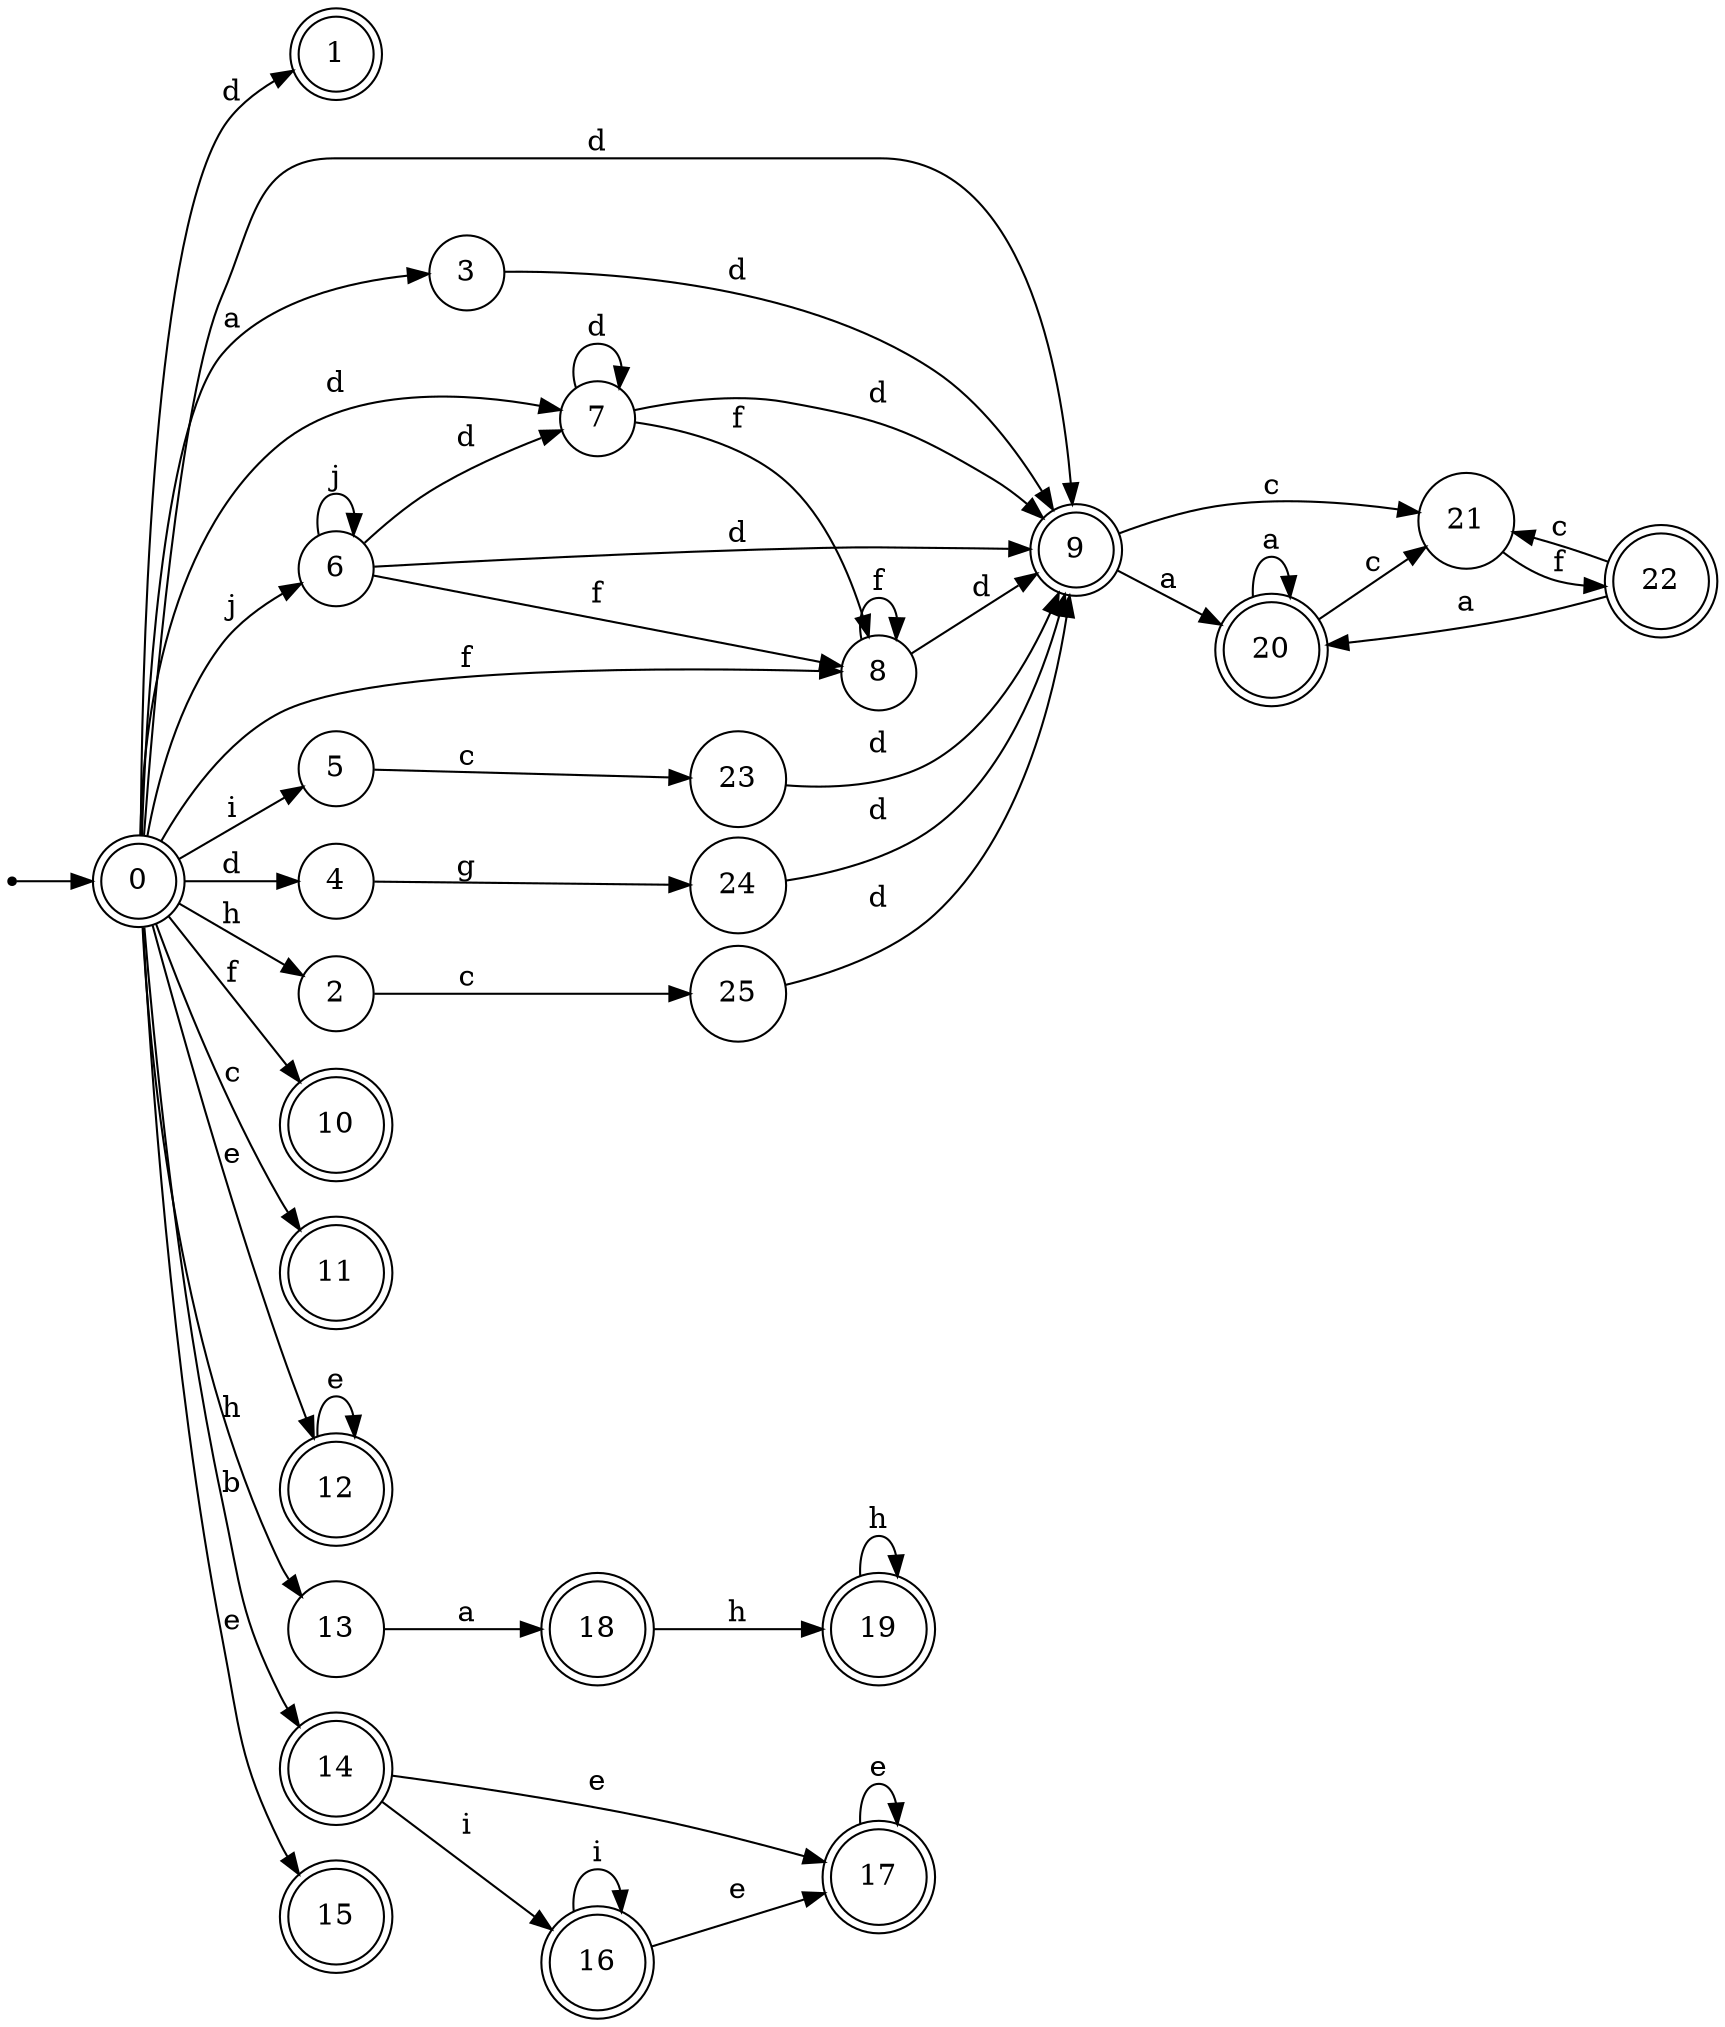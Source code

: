 digraph finite_state_machine {
rankdir=LR;
size="20,20";
node [shape = point]; "dummy0"
node [shape = doublecircle]; "0";"dummy0" -> "0";
node [shape = doublecircle]; "1";node [shape = circle]; "2";
node [shape = circle]; "3";
node [shape = circle]; "4";
node [shape = circle]; "5";
node [shape = circle]; "6";
node [shape = circle]; "7";
node [shape = circle]; "8";
node [shape = doublecircle]; "9";node [shape = doublecircle]; "10";node [shape = doublecircle]; "11";node [shape = doublecircle]; "12";node [shape = circle]; "13";
node [shape = doublecircle]; "14";node [shape = doublecircle]; "15";node [shape = doublecircle]; "16";node [shape = doublecircle]; "17";node [shape = doublecircle]; "18";node [shape = doublecircle]; "19";node [shape = doublecircle]; "20";node [shape = circle]; "21";
node [shape = doublecircle]; "22";node [shape = circle]; "23";
node [shape = circle]; "24";
node [shape = circle]; "25";
"0" -> "1" [label = "d"];
 "0" -> "4" [label = "d"];
 "0" -> "9" [label = "d"];
 "0" -> "7" [label = "d"];
 "0" -> "2" [label = "h"];
 "0" -> "13" [label = "h"];
 "0" -> "3" [label = "a"];
 "0" -> "5" [label = "i"];
 "0" -> "6" [label = "j"];
 "0" -> "8" [label = "f"];
 "0" -> "10" [label = "f"];
 "0" -> "11" [label = "c"];
 "0" -> "12" [label = "e"];
 "0" -> "15" [label = "e"];
 "0" -> "14" [label = "b"];
 "14" -> "16" [label = "i"];
 "14" -> "17" [label = "e"];
 "17" -> "17" [label = "e"];
 "16" -> "16" [label = "i"];
 "16" -> "17" [label = "e"];
 "13" -> "18" [label = "a"];
 "18" -> "19" [label = "h"];
 "19" -> "19" [label = "h"];
 "12" -> "12" [label = "e"];
 "9" -> "20" [label = "a"];
 "9" -> "21" [label = "c"];
 "21" -> "22" [label = "f"];
 "22" -> "21" [label = "c"];
 "22" -> "20" [label = "a"];
 "20" -> "20" [label = "a"];
 "20" -> "21" [label = "c"];
 "8" -> "8" [label = "f"];
 "8" -> "9" [label = "d"];
 "7" -> "9" [label = "d"];
 "7" -> "7" [label = "d"];
 "7" -> "8" [label = "f"];
 "6" -> "6" [label = "j"];
 "6" -> "9" [label = "d"];
 "6" -> "7" [label = "d"];
 "6" -> "8" [label = "f"];
 "5" -> "23" [label = "c"];
 "23" -> "9" [label = "d"];
 "4" -> "24" [label = "g"];
 "24" -> "9" [label = "d"];
 "3" -> "9" [label = "d"];
 "2" -> "25" [label = "c"];
 "25" -> "9" [label = "d"];
 }
